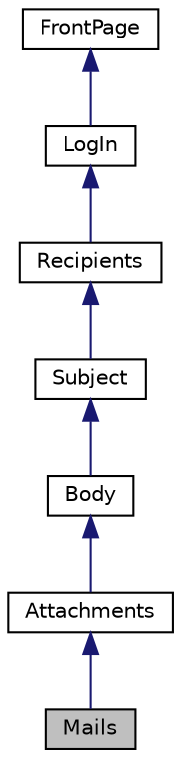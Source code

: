 digraph "Mails"
{
 // LATEX_PDF_SIZE
  edge [fontname="Helvetica",fontsize="10",labelfontname="Helvetica",labelfontsize="10"];
  node [fontname="Helvetica",fontsize="10",shape=record];
  Node1 [label="Mails",height=0.2,width=0.4,color="black", fillcolor="grey75", style="filled", fontcolor="black",tooltip=" "];
  Node2 -> Node1 [dir="back",color="midnightblue",fontsize="10",style="solid"];
  Node2 [label="Attachments",height=0.2,width=0.4,color="black", fillcolor="white", style="filled",URL="$class_attachments.html",tooltip=" "];
  Node3 -> Node2 [dir="back",color="midnightblue",fontsize="10",style="solid"];
  Node3 [label="Body",height=0.2,width=0.4,color="black", fillcolor="white", style="filled",URL="$class_body.html",tooltip=" "];
  Node4 -> Node3 [dir="back",color="midnightblue",fontsize="10",style="solid"];
  Node4 [label="Subject",height=0.2,width=0.4,color="black", fillcolor="white", style="filled",URL="$class_subject.html",tooltip=" "];
  Node5 -> Node4 [dir="back",color="midnightblue",fontsize="10",style="solid"];
  Node5 [label="Recipients",height=0.2,width=0.4,color="black", fillcolor="white", style="filled",URL="$class_recipients.html",tooltip=" "];
  Node6 -> Node5 [dir="back",color="midnightblue",fontsize="10",style="solid"];
  Node6 [label="LogIn",height=0.2,width=0.4,color="black", fillcolor="white", style="filled",URL="$class_log_in.html",tooltip=" "];
  Node7 -> Node6 [dir="back",color="midnightblue",fontsize="10",style="solid"];
  Node7 [label="FrontPage",height=0.2,width=0.4,color="black", fillcolor="white", style="filled",URL="$class_front_page.html",tooltip=" "];
}
